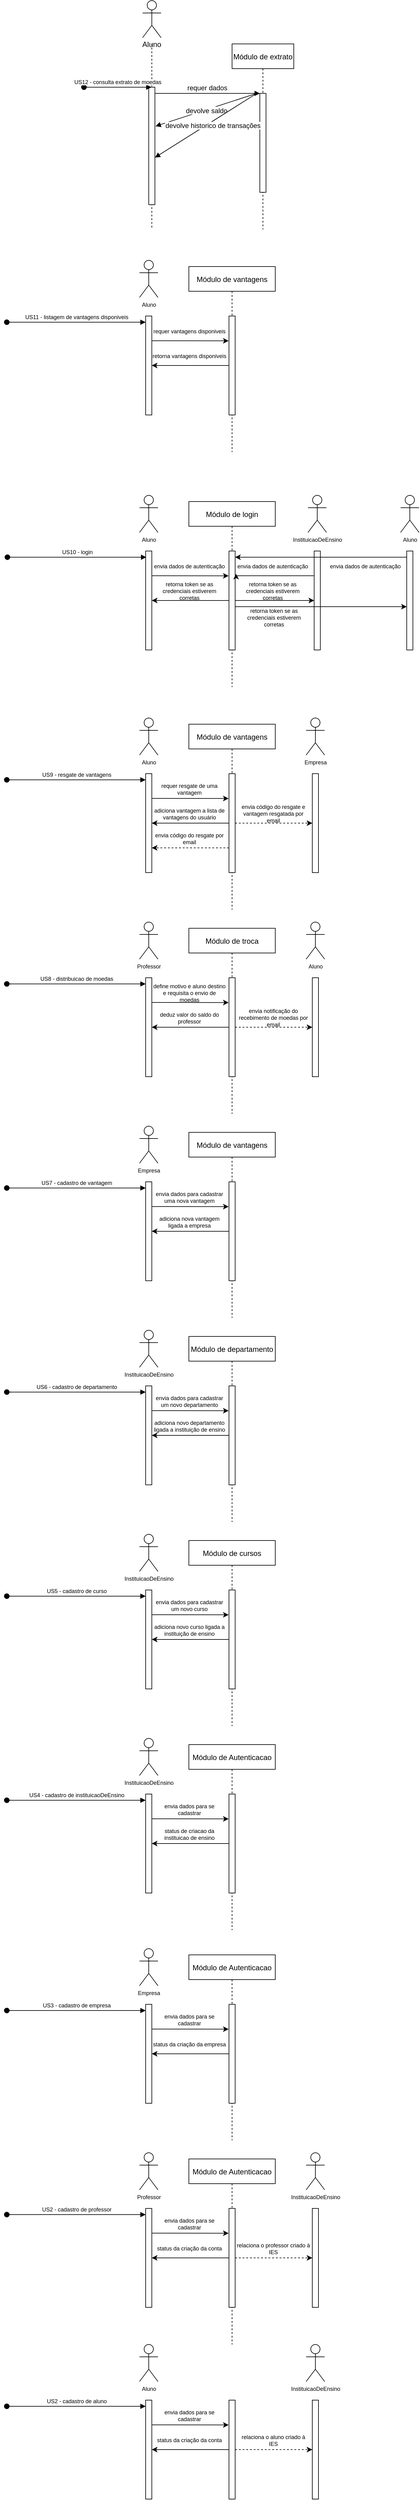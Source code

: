 <mxfile version="20.4.0" type="google"><diagram id="kgpKYQtTHZ0yAKxKKP6v" name="Page-1"><mxGraphModel grid="1" page="1" gridSize="10" guides="1" tooltips="1" connect="1" arrows="1" fold="1" pageScale="1" pageWidth="850" pageHeight="1100" math="0" shadow="0"><root><mxCell id="0"/><mxCell id="1" parent="0"/><mxCell id="3nuBFxr9cyL0pnOWT2aG-1" value="Aluno" style="shape=umlLifeline;perimeter=lifelinePerimeter;container=1;collapsible=0;recursiveResize=0;rounded=0;shadow=0;strokeWidth=1;size=0;" vertex="1" parent="1"><mxGeometry x="120" y="80" width="100" height="300" as="geometry"/></mxCell><mxCell id="3nuBFxr9cyL0pnOWT2aG-2" value="" style="points=[];perimeter=orthogonalPerimeter;rounded=0;shadow=0;strokeWidth=1;" vertex="1" parent="3nuBFxr9cyL0pnOWT2aG-1"><mxGeometry x="45" y="70" width="10" height="190" as="geometry"/></mxCell><mxCell id="3nuBFxr9cyL0pnOWT2aG-3" value="US12 - consulta extrato de moedas" style="verticalAlign=bottom;startArrow=oval;endArrow=block;startSize=8;shadow=0;strokeWidth=1;fontSize=9;" edge="1" parent="3nuBFxr9cyL0pnOWT2aG-1" target="3nuBFxr9cyL0pnOWT2aG-1"><mxGeometry relative="1" as="geometry"><mxPoint x="-60" y="70" as="sourcePoint"/><mxPoint y="70" as="targetPoint"/></mxGeometry></mxCell><mxCell id="3nuBFxr9cyL0pnOWT2aG-5" value="Módulo de extrato" style="shape=umlLifeline;perimeter=lifelinePerimeter;container=1;collapsible=0;recursiveResize=0;rounded=0;shadow=0;strokeWidth=1;" vertex="1" parent="1"><mxGeometry x="300" y="80" width="100" height="300" as="geometry"/></mxCell><mxCell id="3nuBFxr9cyL0pnOWT2aG-6" value="" style="points=[];perimeter=orthogonalPerimeter;rounded=0;shadow=0;strokeWidth=1;" vertex="1" parent="3nuBFxr9cyL0pnOWT2aG-5"><mxGeometry x="45" y="80" width="10" height="160" as="geometry"/></mxCell><mxCell id="3nuBFxr9cyL0pnOWT2aG-8" value="requer dados" style="verticalAlign=bottom;endArrow=block;entryX=0;entryY=0;shadow=0;strokeWidth=1;" edge="1" parent="1" source="3nuBFxr9cyL0pnOWT2aG-2" target="3nuBFxr9cyL0pnOWT2aG-6"><mxGeometry relative="1" as="geometry"><mxPoint x="275" y="160" as="sourcePoint"/></mxGeometry></mxCell><mxCell id="3nuBFxr9cyL0pnOWT2aG-9" value="devolve saldo" style="verticalAlign=bottom;endArrow=block;entryX=1.105;entryY=0.332;shadow=0;strokeWidth=1;entryDx=0;entryDy=0;entryPerimeter=0;" edge="1" parent="1" target="3nuBFxr9cyL0pnOWT2aG-2"><mxGeometry x="0.029" y="10" relative="1" as="geometry"><mxPoint x="340" y="160" as="sourcePoint"/><mxPoint x="180" y="200" as="targetPoint"/><mxPoint as="offset"/></mxGeometry></mxCell><mxCell id="IwnAY2QCZre0p86R0ENt-1" value="" style="shape=umlActor;verticalLabelPosition=bottom;verticalAlign=top;html=1;outlineConnect=0;" vertex="1" parent="1"><mxGeometry x="155" y="10" width="30" height="60" as="geometry"/></mxCell><mxCell id="IwnAY2QCZre0p86R0ENt-2" value="devolve historico de transações" style="verticalAlign=bottom;endArrow=block;entryX=1;entryY=0.599;shadow=0;strokeWidth=1;entryDx=0;entryDy=0;entryPerimeter=0;" edge="1" parent="1" target="3nuBFxr9cyL0pnOWT2aG-2"><mxGeometry x="-0.053" y="14" relative="1" as="geometry"><mxPoint x="340" y="160" as="sourcePoint"/><mxPoint x="179.47" y="247.92" as="targetPoint"/><mxPoint as="offset"/></mxGeometry></mxCell><mxCell id="IwnAY2QCZre0p86R0ENt-16" style="edgeStyle=orthogonalEdgeStyle;rounded=0;orthogonalLoop=1;jettySize=auto;html=1;entryX=-0.06;entryY=0.251;entryDx=0;entryDy=0;entryPerimeter=0;fontSize=9;" edge="1" parent="1" source="IwnAY2QCZre0p86R0ENt-11" target="IwnAY2QCZre0p86R0ENt-15"><mxGeometry relative="1" as="geometry"><Array as="points"><mxPoint x="190" y="560"/><mxPoint x="190" y="560"/></Array></mxGeometry></mxCell><mxCell id="IwnAY2QCZre0p86R0ENt-11" value="" style="html=1;points=[];perimeter=orthogonalPerimeter;fontSize=9;" vertex="1" parent="1"><mxGeometry x="160" y="520" width="10" height="160" as="geometry"/></mxCell><mxCell id="IwnAY2QCZre0p86R0ENt-12" value="US11 - listagem de vantagens disponiveis" style="html=1;verticalAlign=bottom;startArrow=oval;endArrow=block;startSize=8;rounded=0;fontSize=9;" edge="1" parent="1" target="IwnAY2QCZre0p86R0ENt-11"><mxGeometry relative="1" as="geometry"><mxPoint x="-65" y="530" as="sourcePoint"/></mxGeometry></mxCell><mxCell id="IwnAY2QCZre0p86R0ENt-13" value="Aluno" style="shape=umlActor;verticalLabelPosition=bottom;verticalAlign=top;html=1;fontSize=9;" vertex="1" parent="1"><mxGeometry x="150" y="430" width="30" height="60" as="geometry"/></mxCell><mxCell id="IwnAY2QCZre0p86R0ENt-14" value="Módulo de vantagens" style="shape=umlLifeline;perimeter=lifelinePerimeter;container=1;collapsible=0;recursiveResize=0;rounded=0;shadow=0;strokeWidth=1;" vertex="1" parent="1"><mxGeometry x="230" y="440" width="140" height="300" as="geometry"/></mxCell><mxCell id="IwnAY2QCZre0p86R0ENt-15" value="" style="points=[];perimeter=orthogonalPerimeter;rounded=0;shadow=0;strokeWidth=1;" vertex="1" parent="IwnAY2QCZre0p86R0ENt-14"><mxGeometry x="65" y="80" width="10" height="160" as="geometry"/></mxCell><mxCell id="IwnAY2QCZre0p86R0ENt-18" value="requer vantagens disponiveis" style="text;html=1;strokeColor=none;fillColor=none;align=center;verticalAlign=middle;whiteSpace=wrap;rounded=0;fontSize=9;" vertex="1" parent="1"><mxGeometry x="170" y="530" width="122" height="30" as="geometry"/></mxCell><mxCell id="IwnAY2QCZre0p86R0ENt-19" style="edgeStyle=orthogonalEdgeStyle;rounded=0;orthogonalLoop=1;jettySize=auto;html=1;fontSize=9;" edge="1" parent="1" source="IwnAY2QCZre0p86R0ENt-15" target="IwnAY2QCZre0p86R0ENt-11"><mxGeometry relative="1" as="geometry"/></mxCell><mxCell id="IwnAY2QCZre0p86R0ENt-20" value="retorna vantagens disponiveis" style="text;html=1;strokeColor=none;fillColor=none;align=center;verticalAlign=middle;whiteSpace=wrap;rounded=0;fontSize=9;" vertex="1" parent="1"><mxGeometry x="170" y="570" width="122" height="30" as="geometry"/></mxCell><mxCell id="IwnAY2QCZre0p86R0ENt-21" style="edgeStyle=orthogonalEdgeStyle;rounded=0;orthogonalLoop=1;jettySize=auto;html=1;entryX=-0.06;entryY=0.251;entryDx=0;entryDy=0;entryPerimeter=0;fontSize=9;" edge="1" parent="1" source="IwnAY2QCZre0p86R0ENt-22" target="IwnAY2QCZre0p86R0ENt-26"><mxGeometry relative="1" as="geometry"><Array as="points"><mxPoint x="190" y="940"/><mxPoint x="190" y="940"/></Array></mxGeometry></mxCell><mxCell id="IwnAY2QCZre0p86R0ENt-22" value="" style="html=1;points=[];perimeter=orthogonalPerimeter;fontSize=9;" vertex="1" parent="1"><mxGeometry x="160" y="900" width="10" height="160" as="geometry"/></mxCell><mxCell id="IwnAY2QCZre0p86R0ENt-23" value="US10 - login" style="html=1;verticalAlign=bottom;startArrow=oval;endArrow=block;startSize=8;rounded=0;fontSize=9;" edge="1" parent="1"><mxGeometry relative="1" as="geometry"><mxPoint x="-64" y="910" as="sourcePoint"/><mxPoint x="161" y="910.0" as="targetPoint"/></mxGeometry></mxCell><mxCell id="IwnAY2QCZre0p86R0ENt-24" value="Aluno" style="shape=umlActor;verticalLabelPosition=bottom;verticalAlign=top;html=1;fontSize=9;" vertex="1" parent="1"><mxGeometry x="150" y="810" width="30" height="60" as="geometry"/></mxCell><mxCell id="IwnAY2QCZre0p86R0ENt-25" value="Módulo de login" style="shape=umlLifeline;perimeter=lifelinePerimeter;container=1;collapsible=0;recursiveResize=0;rounded=0;shadow=0;strokeWidth=1;" vertex="1" parent="1"><mxGeometry x="230" y="820" width="140" height="300" as="geometry"/></mxCell><mxCell id="IwnAY2QCZre0p86R0ENt-26" value="" style="points=[];perimeter=orthogonalPerimeter;rounded=0;shadow=0;strokeWidth=1;" vertex="1" parent="IwnAY2QCZre0p86R0ENt-25"><mxGeometry x="65" y="80" width="10" height="160" as="geometry"/></mxCell><mxCell id="IwnAY2QCZre0p86R0ENt-27" value="envia dados de autenticação" style="text;html=1;strokeColor=none;fillColor=none;align=center;verticalAlign=middle;whiteSpace=wrap;rounded=0;fontSize=9;" vertex="1" parent="1"><mxGeometry x="170" y="910" width="122" height="30" as="geometry"/></mxCell><mxCell id="IwnAY2QCZre0p86R0ENt-28" style="edgeStyle=orthogonalEdgeStyle;rounded=0;orthogonalLoop=1;jettySize=auto;html=1;fontSize=9;" edge="1" parent="1" source="IwnAY2QCZre0p86R0ENt-26" target="IwnAY2QCZre0p86R0ENt-22"><mxGeometry relative="1" as="geometry"/></mxCell><mxCell id="IwnAY2QCZre0p86R0ENt-29" value="retorna token se as credenciais estiverem corretas" style="text;html=1;strokeColor=none;fillColor=none;align=center;verticalAlign=middle;whiteSpace=wrap;rounded=0;fontSize=9;" vertex="1" parent="1"><mxGeometry x="170" y="950" width="122" height="30" as="geometry"/></mxCell><mxCell id="IwnAY2QCZre0p86R0ENt-40" style="edgeStyle=orthogonalEdgeStyle;rounded=0;orthogonalLoop=1;jettySize=auto;html=1;entryX=0.012;entryY=0.895;entryDx=0;entryDy=0;entryPerimeter=0;fontSize=9;" edge="1" parent="1" source="IwnAY2QCZre0p86R0ENt-30" target="IwnAY2QCZre0p86R0ENt-36"><mxGeometry relative="1" as="geometry"><Array as="points"><mxPoint x="307" y="940"/></Array></mxGeometry></mxCell><mxCell id="IwnAY2QCZre0p86R0ENt-30" value="" style="html=1;points=[];perimeter=orthogonalPerimeter;fontSize=9;" vertex="1" parent="1"><mxGeometry x="433" y="900" width="10" height="160" as="geometry"/></mxCell><mxCell id="IwnAY2QCZre0p86R0ENt-31" value="InstituicaoDeEnsino" style="shape=umlActor;verticalLabelPosition=bottom;verticalAlign=top;html=1;fontSize=9;" vertex="1" parent="1"><mxGeometry x="423" y="810" width="30" height="60" as="geometry"/></mxCell><mxCell id="IwnAY2QCZre0p86R0ENt-42" style="edgeStyle=orthogonalEdgeStyle;rounded=0;orthogonalLoop=1;jettySize=auto;html=1;fontSize=9;" edge="1" parent="1" source="IwnAY2QCZre0p86R0ENt-32" target="IwnAY2QCZre0p86R0ENt-26"><mxGeometry relative="1" as="geometry"><Array as="points"><mxPoint x="450" y="910"/><mxPoint x="450" y="910"/></Array></mxGeometry></mxCell><mxCell id="IwnAY2QCZre0p86R0ENt-32" value="" style="html=1;points=[];perimeter=orthogonalPerimeter;fontSize=9;" vertex="1" parent="1"><mxGeometry x="583" y="900" width="10" height="160" as="geometry"/></mxCell><mxCell id="IwnAY2QCZre0p86R0ENt-33" value="Aluno" style="shape=umlActor;verticalLabelPosition=bottom;verticalAlign=top;html=1;fontSize=9;" vertex="1" parent="1"><mxGeometry x="573" y="810" width="30" height="60" as="geometry"/></mxCell><mxCell id="IwnAY2QCZre0p86R0ENt-36" value="envia dados de autenticação" style="text;html=1;strokeColor=none;fillColor=none;align=center;verticalAlign=middle;whiteSpace=wrap;rounded=0;fontSize=9;" vertex="1" parent="1"><mxGeometry x="305" y="910" width="122" height="30" as="geometry"/></mxCell><mxCell id="IwnAY2QCZre0p86R0ENt-37" value="retorna token se as credenciais estiverem corretas" style="text;html=1;strokeColor=none;fillColor=none;align=center;verticalAlign=middle;whiteSpace=wrap;rounded=0;fontSize=9;" vertex="1" parent="1"><mxGeometry x="305" y="950" width="122" height="30" as="geometry"/></mxCell><mxCell id="IwnAY2QCZre0p86R0ENt-38" value="envia dados de autenticação" style="text;html=1;strokeColor=none;fillColor=none;align=center;verticalAlign=middle;whiteSpace=wrap;rounded=0;fontSize=9;" vertex="1" parent="1"><mxGeometry x="455" y="910" width="122" height="30" as="geometry"/></mxCell><mxCell id="IwnAY2QCZre0p86R0ENt-39" value="retorna token se as credenciais estiverem corretas" style="text;html=1;strokeColor=none;fillColor=none;align=center;verticalAlign=middle;whiteSpace=wrap;rounded=0;fontSize=9;" vertex="1" parent="1"><mxGeometry x="307" y="993" width="122" height="30" as="geometry"/></mxCell><mxCell id="IwnAY2QCZre0p86R0ENt-41" style="edgeStyle=orthogonalEdgeStyle;rounded=0;orthogonalLoop=1;jettySize=auto;html=1;fontSize=9;" edge="1" parent="1" source="IwnAY2QCZre0p86R0ENt-26" target="IwnAY2QCZre0p86R0ENt-30"><mxGeometry relative="1" as="geometry"/></mxCell><mxCell id="IwnAY2QCZre0p86R0ENt-43" style="edgeStyle=orthogonalEdgeStyle;rounded=0;orthogonalLoop=1;jettySize=auto;html=1;fontSize=9;" edge="1" parent="1" source="IwnAY2QCZre0p86R0ENt-26" target="IwnAY2QCZre0p86R0ENt-32"><mxGeometry relative="1" as="geometry"><Array as="points"><mxPoint x="440" y="990"/><mxPoint x="440" y="990"/></Array></mxGeometry></mxCell><mxCell id="IwnAY2QCZre0p86R0ENt-44" style="edgeStyle=orthogonalEdgeStyle;rounded=0;orthogonalLoop=1;jettySize=auto;html=1;entryX=-0.06;entryY=0.251;entryDx=0;entryDy=0;entryPerimeter=0;fontSize=9;" edge="1" parent="1" target="IwnAY2QCZre0p86R0ENt-51"><mxGeometry relative="1" as="geometry"><mxPoint x="170" y="1300.0" as="sourcePoint"/><Array as="points"><mxPoint x="190" y="1300"/><mxPoint x="190" y="1300"/></Array></mxGeometry></mxCell><mxCell id="IwnAY2QCZre0p86R0ENt-45" value="US9 - resgate de vantagens" style="html=1;verticalAlign=bottom;startArrow=oval;endArrow=block;startSize=8;rounded=0;fontSize=9;" edge="1" parent="1"><mxGeometry relative="1" as="geometry"><mxPoint x="-65" y="1270.0" as="sourcePoint"/><mxPoint x="160" y="1270.0" as="targetPoint"/></mxGeometry></mxCell><mxCell id="IwnAY2QCZre0p86R0ENt-46" value="Aluno" style="shape=umlActor;verticalLabelPosition=bottom;verticalAlign=top;html=1;fontSize=9;" vertex="1" parent="1"><mxGeometry x="150" y="1170" width="30" height="60" as="geometry"/></mxCell><mxCell id="IwnAY2QCZre0p86R0ENt-47" value="requer resgate de uma vantagem" style="text;html=1;strokeColor=none;fillColor=none;align=center;verticalAlign=middle;whiteSpace=wrap;rounded=0;fontSize=9;" vertex="1" parent="1"><mxGeometry x="170" y="1270" width="122" height="30" as="geometry"/></mxCell><mxCell id="IwnAY2QCZre0p86R0ENt-48" style="edgeStyle=orthogonalEdgeStyle;rounded=0;orthogonalLoop=1;jettySize=auto;html=1;fontSize=9;" edge="1" parent="1" source="IwnAY2QCZre0p86R0ENt-51"><mxGeometry relative="1" as="geometry"><mxPoint x="170" y="1340.0" as="targetPoint"/></mxGeometry></mxCell><mxCell id="IwnAY2QCZre0p86R0ENt-49" value="adiciona vantagem a lista de vantagens do usuário" style="text;html=1;strokeColor=none;fillColor=none;align=center;verticalAlign=middle;whiteSpace=wrap;rounded=0;fontSize=9;" vertex="1" parent="1"><mxGeometry x="170" y="1310" width="122" height="30" as="geometry"/></mxCell><mxCell id="IwnAY2QCZre0p86R0ENt-50" value="Módulo de vantagens" style="shape=umlLifeline;perimeter=lifelinePerimeter;container=1;collapsible=0;recursiveResize=0;rounded=0;shadow=0;strokeWidth=1;" vertex="1" parent="1"><mxGeometry x="230" y="1180" width="140" height="300" as="geometry"/></mxCell><mxCell id="IwnAY2QCZre0p86R0ENt-51" value="" style="points=[];perimeter=orthogonalPerimeter;rounded=0;shadow=0;strokeWidth=1;" vertex="1" parent="IwnAY2QCZre0p86R0ENt-50"><mxGeometry x="65" y="80" width="10" height="160" as="geometry"/></mxCell><mxCell id="IwnAY2QCZre0p86R0ENt-52" value="" style="html=1;points=[];perimeter=orthogonalPerimeter;fontSize=9;" vertex="1" parent="1"><mxGeometry x="160" y="1260" width="10" height="160" as="geometry"/></mxCell><mxCell id="IwnAY2QCZre0p86R0ENt-53" style="edgeStyle=orthogonalEdgeStyle;rounded=0;orthogonalLoop=1;jettySize=auto;html=1;fontSize=9;dashed=1;" edge="1" parent="1" source="IwnAY2QCZre0p86R0ENt-51" target="IwnAY2QCZre0p86R0ENt-52"><mxGeometry relative="1" as="geometry"><Array as="points"><mxPoint x="220" y="1380"/><mxPoint x="220" y="1380"/></Array></mxGeometry></mxCell><mxCell id="IwnAY2QCZre0p86R0ENt-54" value="envia código do resgate por email" style="text;html=1;strokeColor=none;fillColor=none;align=center;verticalAlign=middle;whiteSpace=wrap;rounded=0;fontSize=9;" vertex="1" parent="1"><mxGeometry x="170" y="1350" width="122" height="30" as="geometry"/></mxCell><mxCell id="IwnAY2QCZre0p86R0ENt-55" value="Empresa" style="shape=umlActor;verticalLabelPosition=bottom;verticalAlign=top;html=1;fontSize=9;" vertex="1" parent="1"><mxGeometry x="420" y="1170" width="30" height="60" as="geometry"/></mxCell><mxCell id="IwnAY2QCZre0p86R0ENt-56" value="" style="html=1;points=[];perimeter=orthogonalPerimeter;fontSize=9;" vertex="1" parent="1"><mxGeometry x="430" y="1260" width="10" height="160" as="geometry"/></mxCell><mxCell id="IwnAY2QCZre0p86R0ENt-57" style="edgeStyle=orthogonalEdgeStyle;rounded=0;orthogonalLoop=1;jettySize=auto;html=1;dashed=1;fontSize=9;" edge="1" parent="1" source="IwnAY2QCZre0p86R0ENt-51" target="IwnAY2QCZre0p86R0ENt-56"><mxGeometry relative="1" as="geometry"/></mxCell><mxCell id="IwnAY2QCZre0p86R0ENt-58" value="envia código do resgate e vantagem resgatada por email" style="text;html=1;strokeColor=none;fillColor=none;align=center;verticalAlign=middle;whiteSpace=wrap;rounded=0;fontSize=9;" vertex="1" parent="1"><mxGeometry x="306" y="1310" width="122" height="30" as="geometry"/></mxCell><mxCell id="IwnAY2QCZre0p86R0ENt-59" style="edgeStyle=orthogonalEdgeStyle;rounded=0;orthogonalLoop=1;jettySize=auto;html=1;entryX=-0.06;entryY=0.251;entryDx=0;entryDy=0;entryPerimeter=0;fontSize=9;" edge="1" parent="1" target="IwnAY2QCZre0p86R0ENt-73"><mxGeometry relative="1" as="geometry"><mxPoint x="170" y="1630.0" as="sourcePoint"/><Array as="points"><mxPoint x="190" y="1630"/><mxPoint x="190" y="1630"/></Array></mxGeometry></mxCell><mxCell id="IwnAY2QCZre0p86R0ENt-60" value="US8 - distribuicao de moedas" style="html=1;verticalAlign=bottom;startArrow=oval;endArrow=block;startSize=8;rounded=0;fontSize=9;" edge="1" parent="1"><mxGeometry relative="1" as="geometry"><mxPoint x="-65" y="1600.0" as="sourcePoint"/><mxPoint x="160" y="1600.0" as="targetPoint"/></mxGeometry></mxCell><mxCell id="IwnAY2QCZre0p86R0ENt-61" value="Professor" style="shape=umlActor;verticalLabelPosition=bottom;verticalAlign=top;html=1;fontSize=9;" vertex="1" parent="1"><mxGeometry x="150" y="1500" width="30" height="60" as="geometry"/></mxCell><mxCell id="IwnAY2QCZre0p86R0ENt-62" value="define motivo e aluno destino e requisita o envio de moedas" style="text;html=1;strokeColor=none;fillColor=none;align=center;verticalAlign=middle;whiteSpace=wrap;rounded=0;fontSize=9;" vertex="1" parent="1"><mxGeometry x="170" y="1600" width="122" height="30" as="geometry"/></mxCell><mxCell id="IwnAY2QCZre0p86R0ENt-63" style="edgeStyle=orthogonalEdgeStyle;rounded=0;orthogonalLoop=1;jettySize=auto;html=1;fontSize=9;" edge="1" parent="1" source="IwnAY2QCZre0p86R0ENt-73"><mxGeometry relative="1" as="geometry"><mxPoint x="170" y="1670.0" as="targetPoint"/></mxGeometry></mxCell><mxCell id="IwnAY2QCZre0p86R0ENt-64" value="deduz valor do saldo do professor" style="text;html=1;strokeColor=none;fillColor=none;align=center;verticalAlign=middle;whiteSpace=wrap;rounded=0;fontSize=9;" vertex="1" parent="1"><mxGeometry x="170" y="1640" width="122" height="30" as="geometry"/></mxCell><mxCell id="IwnAY2QCZre0p86R0ENt-65" value="" style="html=1;points=[];perimeter=orthogonalPerimeter;fontSize=9;" vertex="1" parent="1"><mxGeometry x="160" y="1590" width="10" height="160" as="geometry"/></mxCell><mxCell id="IwnAY2QCZre0p86R0ENt-68" value="Aluno" style="shape=umlActor;verticalLabelPosition=bottom;verticalAlign=top;html=1;fontSize=9;" vertex="1" parent="1"><mxGeometry x="420" y="1500" width="30" height="60" as="geometry"/></mxCell><mxCell id="IwnAY2QCZre0p86R0ENt-69" value="" style="html=1;points=[];perimeter=orthogonalPerimeter;fontSize=9;" vertex="1" parent="1"><mxGeometry x="430" y="1590" width="10" height="160" as="geometry"/></mxCell><mxCell id="IwnAY2QCZre0p86R0ENt-70" style="edgeStyle=orthogonalEdgeStyle;rounded=0;orthogonalLoop=1;jettySize=auto;html=1;dashed=1;fontSize=9;" edge="1" parent="1" source="IwnAY2QCZre0p86R0ENt-73" target="IwnAY2QCZre0p86R0ENt-69"><mxGeometry relative="1" as="geometry"/></mxCell><mxCell id="IwnAY2QCZre0p86R0ENt-71" value="envia notificação do recebimento de moedas por email" style="text;html=1;strokeColor=none;fillColor=none;align=center;verticalAlign=middle;whiteSpace=wrap;rounded=0;fontSize=9;" vertex="1" parent="1"><mxGeometry x="306" y="1640" width="122" height="30" as="geometry"/></mxCell><mxCell id="IwnAY2QCZre0p86R0ENt-72" value="Módulo de troca" style="shape=umlLifeline;perimeter=lifelinePerimeter;container=1;collapsible=0;recursiveResize=0;rounded=0;shadow=0;strokeWidth=1;" vertex="1" parent="1"><mxGeometry x="230" y="1510" width="140" height="300" as="geometry"/></mxCell><mxCell id="IwnAY2QCZre0p86R0ENt-73" value="" style="points=[];perimeter=orthogonalPerimeter;rounded=0;shadow=0;strokeWidth=1;" vertex="1" parent="IwnAY2QCZre0p86R0ENt-72"><mxGeometry x="65" y="80" width="10" height="160" as="geometry"/></mxCell><mxCell id="IwnAY2QCZre0p86R0ENt-74" style="edgeStyle=orthogonalEdgeStyle;rounded=0;orthogonalLoop=1;jettySize=auto;html=1;entryX=-0.06;entryY=0.251;entryDx=0;entryDy=0;entryPerimeter=0;fontSize=9;" edge="1" parent="1" source="IwnAY2QCZre0p86R0ENt-75" target="IwnAY2QCZre0p86R0ENt-82"><mxGeometry relative="1" as="geometry"><Array as="points"><mxPoint x="190" y="1960"/><mxPoint x="190" y="1960"/></Array></mxGeometry></mxCell><mxCell id="IwnAY2QCZre0p86R0ENt-75" value="" style="html=1;points=[];perimeter=orthogonalPerimeter;fontSize=9;" vertex="1" parent="1"><mxGeometry x="160" y="1920" width="10" height="160" as="geometry"/></mxCell><mxCell id="IwnAY2QCZre0p86R0ENt-76" value="US7 - cadastro de vantagem" style="html=1;verticalAlign=bottom;startArrow=oval;endArrow=block;startSize=8;rounded=0;fontSize=9;" edge="1" parent="1" target="IwnAY2QCZre0p86R0ENt-75"><mxGeometry relative="1" as="geometry"><mxPoint x="-65" y="1930" as="sourcePoint"/></mxGeometry></mxCell><mxCell id="IwnAY2QCZre0p86R0ENt-77" value="Empresa" style="shape=umlActor;verticalLabelPosition=bottom;verticalAlign=top;html=1;fontSize=9;" vertex="1" parent="1"><mxGeometry x="150" y="1830" width="30" height="60" as="geometry"/></mxCell><mxCell id="IwnAY2QCZre0p86R0ENt-78" value="envia dados para cadastrar uma nova vantagem" style="text;html=1;strokeColor=none;fillColor=none;align=center;verticalAlign=middle;whiteSpace=wrap;rounded=0;fontSize=9;" vertex="1" parent="1"><mxGeometry x="170" y="1930" width="122" height="30" as="geometry"/></mxCell><mxCell id="IwnAY2QCZre0p86R0ENt-79" style="edgeStyle=orthogonalEdgeStyle;rounded=0;orthogonalLoop=1;jettySize=auto;html=1;fontSize=9;" edge="1" parent="1" source="IwnAY2QCZre0p86R0ENt-82" target="IwnAY2QCZre0p86R0ENt-75"><mxGeometry relative="1" as="geometry"/></mxCell><mxCell id="IwnAY2QCZre0p86R0ENt-80" value="adiciona nova vantagem ligada a empresa" style="text;html=1;strokeColor=none;fillColor=none;align=center;verticalAlign=middle;whiteSpace=wrap;rounded=0;fontSize=9;" vertex="1" parent="1"><mxGeometry x="170" y="1970" width="122" height="30" as="geometry"/></mxCell><mxCell id="IwnAY2QCZre0p86R0ENt-81" value="Módulo de vantagens" style="shape=umlLifeline;perimeter=lifelinePerimeter;container=1;collapsible=0;recursiveResize=0;rounded=0;shadow=0;strokeWidth=1;" vertex="1" parent="1"><mxGeometry x="230" y="1840" width="140" height="300" as="geometry"/></mxCell><mxCell id="IwnAY2QCZre0p86R0ENt-82" value="" style="points=[];perimeter=orthogonalPerimeter;rounded=0;shadow=0;strokeWidth=1;" vertex="1" parent="IwnAY2QCZre0p86R0ENt-81"><mxGeometry x="65" y="80" width="10" height="160" as="geometry"/></mxCell><mxCell id="IwnAY2QCZre0p86R0ENt-85" style="edgeStyle=orthogonalEdgeStyle;rounded=0;orthogonalLoop=1;jettySize=auto;html=1;entryX=-0.06;entryY=0.251;entryDx=0;entryDy=0;entryPerimeter=0;fontSize=9;" edge="1" parent="1" source="IwnAY2QCZre0p86R0ENt-86" target="IwnAY2QCZre0p86R0ENt-93"><mxGeometry relative="1" as="geometry"><Array as="points"><mxPoint x="190" y="2290"/><mxPoint x="190" y="2290"/></Array></mxGeometry></mxCell><mxCell id="IwnAY2QCZre0p86R0ENt-86" value="" style="html=1;points=[];perimeter=orthogonalPerimeter;fontSize=9;" vertex="1" parent="1"><mxGeometry x="160" y="2250" width="10" height="160" as="geometry"/></mxCell><mxCell id="IwnAY2QCZre0p86R0ENt-87" value="InstituicaoDeEnsino" style="shape=umlActor;verticalLabelPosition=bottom;verticalAlign=top;html=1;fontSize=9;" vertex="1" parent="1"><mxGeometry x="150" y="2160" width="30" height="60" as="geometry"/></mxCell><mxCell id="IwnAY2QCZre0p86R0ENt-88" value="envia dados para cadastrar um novo departamento" style="text;html=1;strokeColor=none;fillColor=none;align=center;verticalAlign=middle;whiteSpace=wrap;rounded=0;fontSize=9;" vertex="1" parent="1"><mxGeometry x="170" y="2260" width="122" height="30" as="geometry"/></mxCell><mxCell id="IwnAY2QCZre0p86R0ENt-89" style="edgeStyle=orthogonalEdgeStyle;rounded=0;orthogonalLoop=1;jettySize=auto;html=1;fontSize=9;" edge="1" parent="1" source="IwnAY2QCZre0p86R0ENt-93" target="IwnAY2QCZre0p86R0ENt-86"><mxGeometry relative="1" as="geometry"/></mxCell><mxCell id="IwnAY2QCZre0p86R0ENt-90" value="adiciona novo departamento ligada a instituição de ensino" style="text;html=1;strokeColor=none;fillColor=none;align=center;verticalAlign=middle;whiteSpace=wrap;rounded=0;fontSize=9;" vertex="1" parent="1"><mxGeometry x="170" y="2300" width="122" height="30" as="geometry"/></mxCell><mxCell id="IwnAY2QCZre0p86R0ENt-91" value="US6 - cadastro de departamento" style="html=1;verticalAlign=bottom;startArrow=oval;endArrow=block;startSize=8;rounded=0;fontSize=9;" edge="1" parent="1" target="IwnAY2QCZre0p86R0ENt-86"><mxGeometry relative="1" as="geometry"><mxPoint x="-65" y="2260" as="sourcePoint"/></mxGeometry></mxCell><mxCell id="IwnAY2QCZre0p86R0ENt-92" value="Módulo de departamento" style="shape=umlLifeline;perimeter=lifelinePerimeter;container=1;collapsible=0;recursiveResize=0;rounded=0;shadow=0;strokeWidth=1;" vertex="1" parent="1"><mxGeometry x="230" y="2170" width="140" height="300" as="geometry"/></mxCell><mxCell id="IwnAY2QCZre0p86R0ENt-93" value="" style="points=[];perimeter=orthogonalPerimeter;rounded=0;shadow=0;strokeWidth=1;" vertex="1" parent="IwnAY2QCZre0p86R0ENt-92"><mxGeometry x="65" y="80" width="10" height="160" as="geometry"/></mxCell><mxCell id="IwnAY2QCZre0p86R0ENt-94" style="edgeStyle=orthogonalEdgeStyle;rounded=0;orthogonalLoop=1;jettySize=auto;html=1;entryX=-0.06;entryY=0.251;entryDx=0;entryDy=0;entryPerimeter=0;fontSize=9;" edge="1" parent="1" source="IwnAY2QCZre0p86R0ENt-95" target="IwnAY2QCZre0p86R0ENt-102"><mxGeometry relative="1" as="geometry"><Array as="points"><mxPoint x="190" y="2620"/><mxPoint x="190" y="2620"/></Array></mxGeometry></mxCell><mxCell id="IwnAY2QCZre0p86R0ENt-95" value="" style="html=1;points=[];perimeter=orthogonalPerimeter;fontSize=9;" vertex="1" parent="1"><mxGeometry x="160" y="2580" width="10" height="160" as="geometry"/></mxCell><mxCell id="IwnAY2QCZre0p86R0ENt-96" value="InstituicaoDeEnsino" style="shape=umlActor;verticalLabelPosition=bottom;verticalAlign=top;html=1;fontSize=9;" vertex="1" parent="1"><mxGeometry x="150" y="2490" width="30" height="60" as="geometry"/></mxCell><mxCell id="IwnAY2QCZre0p86R0ENt-97" value="envia dados para cadastrar um novo curso" style="text;html=1;strokeColor=none;fillColor=none;align=center;verticalAlign=middle;whiteSpace=wrap;rounded=0;fontSize=9;" vertex="1" parent="1"><mxGeometry x="170" y="2590" width="122" height="30" as="geometry"/></mxCell><mxCell id="IwnAY2QCZre0p86R0ENt-98" style="edgeStyle=orthogonalEdgeStyle;rounded=0;orthogonalLoop=1;jettySize=auto;html=1;fontSize=9;" edge="1" parent="1" source="IwnAY2QCZre0p86R0ENt-102" target="IwnAY2QCZre0p86R0ENt-95"><mxGeometry relative="1" as="geometry"/></mxCell><mxCell id="IwnAY2QCZre0p86R0ENt-99" value="adiciona novo curso ligada a instituição de ensino" style="text;html=1;strokeColor=none;fillColor=none;align=center;verticalAlign=middle;whiteSpace=wrap;rounded=0;fontSize=9;" vertex="1" parent="1"><mxGeometry x="170" y="2630" width="122" height="30" as="geometry"/></mxCell><mxCell id="IwnAY2QCZre0p86R0ENt-100" value="US5 - cadastro de curso" style="html=1;verticalAlign=bottom;startArrow=oval;endArrow=block;startSize=8;rounded=0;fontSize=9;" edge="1" parent="1" target="IwnAY2QCZre0p86R0ENt-95"><mxGeometry relative="1" as="geometry"><mxPoint x="-65" y="2590" as="sourcePoint"/></mxGeometry></mxCell><mxCell id="IwnAY2QCZre0p86R0ENt-101" value="Módulo de cursos" style="shape=umlLifeline;perimeter=lifelinePerimeter;container=1;collapsible=0;recursiveResize=0;rounded=0;shadow=0;strokeWidth=1;" vertex="1" parent="1"><mxGeometry x="230" y="2500" width="140" height="300" as="geometry"/></mxCell><mxCell id="IwnAY2QCZre0p86R0ENt-102" value="" style="points=[];perimeter=orthogonalPerimeter;rounded=0;shadow=0;strokeWidth=1;" vertex="1" parent="IwnAY2QCZre0p86R0ENt-101"><mxGeometry x="65" y="80" width="10" height="160" as="geometry"/></mxCell><mxCell id="IwnAY2QCZre0p86R0ENt-103" style="edgeStyle=orthogonalEdgeStyle;rounded=0;orthogonalLoop=1;jettySize=auto;html=1;entryX=-0.06;entryY=0.251;entryDx=0;entryDy=0;entryPerimeter=0;fontSize=9;" edge="1" parent="1" source="IwnAY2QCZre0p86R0ENt-104" target="IwnAY2QCZre0p86R0ENt-111"><mxGeometry relative="1" as="geometry"><Array as="points"><mxPoint x="190" y="2950"/><mxPoint x="190" y="2950"/></Array></mxGeometry></mxCell><mxCell id="IwnAY2QCZre0p86R0ENt-104" value="" style="html=1;points=[];perimeter=orthogonalPerimeter;fontSize=9;" vertex="1" parent="1"><mxGeometry x="160" y="2910" width="10" height="160" as="geometry"/></mxCell><mxCell id="IwnAY2QCZre0p86R0ENt-105" value="InstituicaoDeEnsino" style="shape=umlActor;verticalLabelPosition=bottom;verticalAlign=top;html=1;fontSize=9;" vertex="1" parent="1"><mxGeometry x="150" y="2820" width="30" height="60" as="geometry"/></mxCell><mxCell id="IwnAY2QCZre0p86R0ENt-106" value="envia dados para se cadastrar" style="text;html=1;strokeColor=none;fillColor=none;align=center;verticalAlign=middle;whiteSpace=wrap;rounded=0;fontSize=9;" vertex="1" parent="1"><mxGeometry x="170" y="2920" width="122" height="30" as="geometry"/></mxCell><mxCell id="IwnAY2QCZre0p86R0ENt-107" style="edgeStyle=orthogonalEdgeStyle;rounded=0;orthogonalLoop=1;jettySize=auto;html=1;fontSize=9;" edge="1" parent="1" source="IwnAY2QCZre0p86R0ENt-111" target="IwnAY2QCZre0p86R0ENt-104"><mxGeometry relative="1" as="geometry"/></mxCell><mxCell id="IwnAY2QCZre0p86R0ENt-108" value="status de criacao da instituicao de ensino" style="text;html=1;strokeColor=none;fillColor=none;align=center;verticalAlign=middle;whiteSpace=wrap;rounded=0;fontSize=9;" vertex="1" parent="1"><mxGeometry x="170" y="2960" width="122" height="30" as="geometry"/></mxCell><mxCell id="IwnAY2QCZre0p86R0ENt-109" value="US4 - cadastro de instituicaoDeEnsino" style="html=1;verticalAlign=bottom;startArrow=oval;endArrow=block;startSize=8;rounded=0;fontSize=9;" edge="1" parent="1" target="IwnAY2QCZre0p86R0ENt-104"><mxGeometry relative="1" as="geometry"><mxPoint x="-65" y="2920" as="sourcePoint"/></mxGeometry></mxCell><mxCell id="IwnAY2QCZre0p86R0ENt-110" value="Módulo de Autenticacao" style="shape=umlLifeline;perimeter=lifelinePerimeter;container=1;collapsible=0;recursiveResize=0;rounded=0;shadow=0;strokeWidth=1;" vertex="1" parent="1"><mxGeometry x="230" y="2830" width="140" height="300" as="geometry"/></mxCell><mxCell id="IwnAY2QCZre0p86R0ENt-111" value="" style="points=[];perimeter=orthogonalPerimeter;rounded=0;shadow=0;strokeWidth=1;" vertex="1" parent="IwnAY2QCZre0p86R0ENt-110"><mxGeometry x="65" y="80" width="10" height="160" as="geometry"/></mxCell><mxCell id="IwnAY2QCZre0p86R0ENt-112" style="edgeStyle=orthogonalEdgeStyle;rounded=0;orthogonalLoop=1;jettySize=auto;html=1;entryX=-0.06;entryY=0.251;entryDx=0;entryDy=0;entryPerimeter=0;fontSize=9;" edge="1" parent="1" source="IwnAY2QCZre0p86R0ENt-113" target="IwnAY2QCZre0p86R0ENt-120"><mxGeometry relative="1" as="geometry"><Array as="points"><mxPoint x="190" y="3290"/><mxPoint x="190" y="3290"/></Array></mxGeometry></mxCell><mxCell id="IwnAY2QCZre0p86R0ENt-113" value="" style="html=1;points=[];perimeter=orthogonalPerimeter;fontSize=9;" vertex="1" parent="1"><mxGeometry x="160" y="3250" width="10" height="160" as="geometry"/></mxCell><mxCell id="IwnAY2QCZre0p86R0ENt-114" value="Empresa" style="shape=umlActor;verticalLabelPosition=bottom;verticalAlign=top;html=1;fontSize=9;" vertex="1" parent="1"><mxGeometry x="150" y="3160" width="30" height="60" as="geometry"/></mxCell><mxCell id="IwnAY2QCZre0p86R0ENt-115" value="envia dados para se cadastrar" style="text;html=1;strokeColor=none;fillColor=none;align=center;verticalAlign=middle;whiteSpace=wrap;rounded=0;fontSize=9;" vertex="1" parent="1"><mxGeometry x="170" y="3260" width="122" height="30" as="geometry"/></mxCell><mxCell id="IwnAY2QCZre0p86R0ENt-116" style="edgeStyle=orthogonalEdgeStyle;rounded=0;orthogonalLoop=1;jettySize=auto;html=1;fontSize=9;" edge="1" parent="1" source="IwnAY2QCZre0p86R0ENt-120" target="IwnAY2QCZre0p86R0ENt-113"><mxGeometry relative="1" as="geometry"/></mxCell><mxCell id="IwnAY2QCZre0p86R0ENt-117" value="status da criação da empresa" style="text;html=1;strokeColor=none;fillColor=none;align=center;verticalAlign=middle;whiteSpace=wrap;rounded=0;fontSize=9;" vertex="1" parent="1"><mxGeometry x="170" y="3300" width="122" height="30" as="geometry"/></mxCell><mxCell id="IwnAY2QCZre0p86R0ENt-118" value="US3 - cadastro de empresa" style="html=1;verticalAlign=bottom;startArrow=oval;endArrow=block;startSize=8;rounded=0;fontSize=9;" edge="1" parent="1" target="IwnAY2QCZre0p86R0ENt-113"><mxGeometry relative="1" as="geometry"><mxPoint x="-65" y="3260" as="sourcePoint"/></mxGeometry></mxCell><mxCell id="IwnAY2QCZre0p86R0ENt-119" value="Módulo de Autenticacao" style="shape=umlLifeline;perimeter=lifelinePerimeter;container=1;collapsible=0;recursiveResize=0;rounded=0;shadow=0;strokeWidth=1;" vertex="1" parent="1"><mxGeometry x="230" y="3170" width="140" height="300" as="geometry"/></mxCell><mxCell id="IwnAY2QCZre0p86R0ENt-120" value="" style="points=[];perimeter=orthogonalPerimeter;rounded=0;shadow=0;strokeWidth=1;" vertex="1" parent="IwnAY2QCZre0p86R0ENt-119"><mxGeometry x="65" y="80" width="10" height="160" as="geometry"/></mxCell><mxCell id="IwnAY2QCZre0p86R0ENt-139" style="edgeStyle=orthogonalEdgeStyle;rounded=0;orthogonalLoop=1;jettySize=auto;html=1;entryX=-0.06;entryY=0.251;entryDx=0;entryDy=0;entryPerimeter=0;fontSize=9;" edge="1" parent="1" source="IwnAY2QCZre0p86R0ENt-140" target="IwnAY2QCZre0p86R0ENt-147"><mxGeometry relative="1" as="geometry"><Array as="points"><mxPoint x="190" y="3620"/><mxPoint x="190" y="3620"/></Array></mxGeometry></mxCell><mxCell id="IwnAY2QCZre0p86R0ENt-140" value="" style="html=1;points=[];perimeter=orthogonalPerimeter;fontSize=9;" vertex="1" parent="1"><mxGeometry x="160" y="3580" width="10" height="160" as="geometry"/></mxCell><mxCell id="IwnAY2QCZre0p86R0ENt-141" value="Professor" style="shape=umlActor;verticalLabelPosition=bottom;verticalAlign=top;html=1;fontSize=9;" vertex="1" parent="1"><mxGeometry x="150" y="3490" width="30" height="60" as="geometry"/></mxCell><mxCell id="IwnAY2QCZre0p86R0ENt-142" value="envia dados para se cadastrar" style="text;html=1;strokeColor=none;fillColor=none;align=center;verticalAlign=middle;whiteSpace=wrap;rounded=0;fontSize=9;" vertex="1" parent="1"><mxGeometry x="170" y="3590" width="122" height="30" as="geometry"/></mxCell><mxCell id="IwnAY2QCZre0p86R0ENt-143" style="edgeStyle=orthogonalEdgeStyle;rounded=0;orthogonalLoop=1;jettySize=auto;html=1;fontSize=9;" edge="1" parent="1" source="IwnAY2QCZre0p86R0ENt-147" target="IwnAY2QCZre0p86R0ENt-140"><mxGeometry relative="1" as="geometry"/></mxCell><mxCell id="IwnAY2QCZre0p86R0ENt-144" value="status da criação da conta" style="text;html=1;strokeColor=none;fillColor=none;align=center;verticalAlign=middle;whiteSpace=wrap;rounded=0;fontSize=9;" vertex="1" parent="1"><mxGeometry x="170" y="3630" width="122" height="30" as="geometry"/></mxCell><mxCell id="IwnAY2QCZre0p86R0ENt-145" value="US2 - cadastro de professor" style="html=1;verticalAlign=bottom;startArrow=oval;endArrow=block;startSize=8;rounded=0;fontSize=9;" edge="1" parent="1" target="IwnAY2QCZre0p86R0ENt-140"><mxGeometry relative="1" as="geometry"><mxPoint x="-65" y="3590" as="sourcePoint"/></mxGeometry></mxCell><mxCell id="IwnAY2QCZre0p86R0ENt-146" value="Módulo de Autenticacao" style="shape=umlLifeline;perimeter=lifelinePerimeter;container=1;collapsible=0;recursiveResize=0;rounded=0;shadow=0;strokeWidth=1;" vertex="1" parent="1"><mxGeometry x="230" y="3500" width="140" height="300" as="geometry"/></mxCell><mxCell id="IwnAY2QCZre0p86R0ENt-147" value="" style="points=[];perimeter=orthogonalPerimeter;rounded=0;shadow=0;strokeWidth=1;" vertex="1" parent="IwnAY2QCZre0p86R0ENt-146"><mxGeometry x="65" y="80" width="10" height="160" as="geometry"/></mxCell><mxCell id="IwnAY2QCZre0p86R0ENt-168" value="" style="points=[];perimeter=orthogonalPerimeter;rounded=0;shadow=0;strokeWidth=1;" vertex="1" parent="IwnAY2QCZre0p86R0ENt-146"><mxGeometry x="65" y="390" width="10" height="160" as="geometry"/></mxCell><mxCell id="IwnAY2QCZre0p86R0ENt-157" value="InstituicaoDeEnsino" style="shape=umlActor;verticalLabelPosition=bottom;verticalAlign=top;html=1;fontSize=9;" vertex="1" parent="1"><mxGeometry x="420" y="3490" width="30" height="60" as="geometry"/></mxCell><mxCell id="IwnAY2QCZre0p86R0ENt-158" value="" style="html=1;points=[];perimeter=orthogonalPerimeter;fontSize=9;" vertex="1" parent="1"><mxGeometry x="430" y="3580" width="10" height="160" as="geometry"/></mxCell><mxCell id="IwnAY2QCZre0p86R0ENt-159" style="edgeStyle=orthogonalEdgeStyle;rounded=0;orthogonalLoop=1;jettySize=auto;html=1;dashed=1;fontSize=9;" edge="1" parent="1" source="IwnAY2QCZre0p86R0ENt-147" target="IwnAY2QCZre0p86R0ENt-158"><mxGeometry relative="1" as="geometry"/></mxCell><mxCell id="IwnAY2QCZre0p86R0ENt-160" value="relaciona o professor criado à IES" style="text;html=1;strokeColor=none;fillColor=none;align=center;verticalAlign=middle;whiteSpace=wrap;rounded=0;fontSize=9;" vertex="1" parent="1"><mxGeometry x="306" y="3630" width="122" height="30" as="geometry"/></mxCell><mxCell id="IwnAY2QCZre0p86R0ENt-161" style="edgeStyle=orthogonalEdgeStyle;rounded=0;orthogonalLoop=1;jettySize=auto;html=1;entryX=-0.06;entryY=0.251;entryDx=0;entryDy=0;entryPerimeter=0;fontSize=9;" edge="1" parent="1" source="IwnAY2QCZre0p86R0ENt-162" target="IwnAY2QCZre0p86R0ENt-168"><mxGeometry relative="1" as="geometry"><Array as="points"><mxPoint x="190" y="3930"/><mxPoint x="190" y="3930"/></Array></mxGeometry></mxCell><mxCell id="IwnAY2QCZre0p86R0ENt-162" value="" style="html=1;points=[];perimeter=orthogonalPerimeter;fontSize=9;" vertex="1" parent="1"><mxGeometry x="160" y="3890" width="10" height="160" as="geometry"/></mxCell><mxCell id="IwnAY2QCZre0p86R0ENt-163" value="Aluno" style="shape=umlActor;verticalLabelPosition=bottom;verticalAlign=top;html=1;fontSize=9;" vertex="1" parent="1"><mxGeometry x="150" y="3800" width="30" height="60" as="geometry"/></mxCell><mxCell id="IwnAY2QCZre0p86R0ENt-164" value="envia dados para se cadastrar" style="text;html=1;strokeColor=none;fillColor=none;align=center;verticalAlign=middle;whiteSpace=wrap;rounded=0;fontSize=9;" vertex="1" parent="1"><mxGeometry x="170" y="3900" width="122" height="30" as="geometry"/></mxCell><mxCell id="IwnAY2QCZre0p86R0ENt-165" style="edgeStyle=orthogonalEdgeStyle;rounded=0;orthogonalLoop=1;jettySize=auto;html=1;fontSize=9;" edge="1" parent="1" source="IwnAY2QCZre0p86R0ENt-168" target="IwnAY2QCZre0p86R0ENt-162"><mxGeometry relative="1" as="geometry"/></mxCell><mxCell id="IwnAY2QCZre0p86R0ENt-166" value="status da criação da conta" style="text;html=1;strokeColor=none;fillColor=none;align=center;verticalAlign=middle;whiteSpace=wrap;rounded=0;fontSize=9;" vertex="1" parent="1"><mxGeometry x="170" y="3940" width="122" height="30" as="geometry"/></mxCell><mxCell id="IwnAY2QCZre0p86R0ENt-167" value="US2 - cadastro de aluno" style="html=1;verticalAlign=bottom;startArrow=oval;endArrow=block;startSize=8;rounded=0;fontSize=9;" edge="1" parent="1" target="IwnAY2QCZre0p86R0ENt-162"><mxGeometry relative="1" as="geometry"><mxPoint x="-65" y="3900" as="sourcePoint"/></mxGeometry></mxCell><mxCell id="IwnAY2QCZre0p86R0ENt-169" value="InstituicaoDeEnsino" style="shape=umlActor;verticalLabelPosition=bottom;verticalAlign=top;html=1;fontSize=9;" vertex="1" parent="1"><mxGeometry x="420" y="3800" width="30" height="60" as="geometry"/></mxCell><mxCell id="IwnAY2QCZre0p86R0ENt-170" value="" style="html=1;points=[];perimeter=orthogonalPerimeter;fontSize=9;" vertex="1" parent="1"><mxGeometry x="430" y="3890" width="10" height="160" as="geometry"/></mxCell><mxCell id="IwnAY2QCZre0p86R0ENt-171" style="edgeStyle=orthogonalEdgeStyle;rounded=0;orthogonalLoop=1;jettySize=auto;html=1;dashed=1;fontSize=9;" edge="1" parent="1" source="IwnAY2QCZre0p86R0ENt-168" target="IwnAY2QCZre0p86R0ENt-170"><mxGeometry relative="1" as="geometry"/></mxCell><mxCell id="IwnAY2QCZre0p86R0ENt-172" value="relaciona o aluno criado à IES" style="text;html=1;strokeColor=none;fillColor=none;align=center;verticalAlign=middle;whiteSpace=wrap;rounded=0;fontSize=9;" vertex="1" parent="1"><mxGeometry x="306" y="3940" width="122" height="30" as="geometry"/></mxCell></root></mxGraphModel></diagram></mxfile>